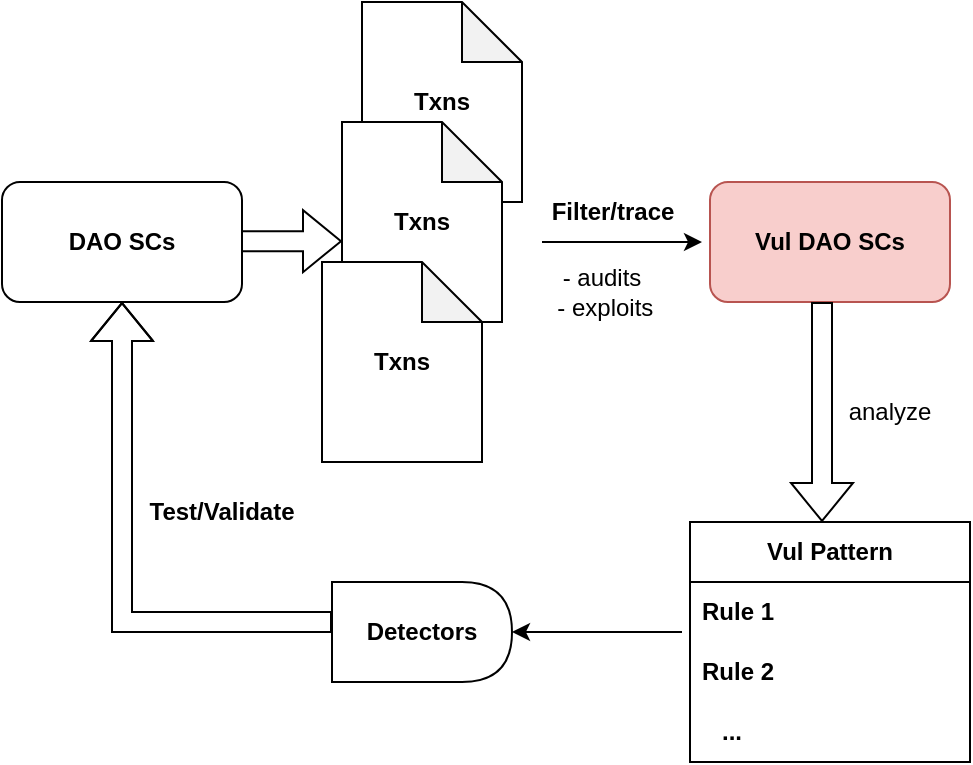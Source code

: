 <mxfile version="21.2.1" type="github">
  <diagram name="第 1 页" id="H7Pksx4FEguPrZrJgaQ-">
    <mxGraphModel dx="1728" dy="930" grid="0" gridSize="10" guides="1" tooltips="1" connect="1" arrows="1" fold="1" page="1" pageScale="1" pageWidth="827" pageHeight="1169" math="0" shadow="0">
      <root>
        <mxCell id="0" />
        <mxCell id="1" parent="0" />
        <mxCell id="O6xP8KyloNP_YQb4rTPc-7" value="&lt;b style=&quot;border-color: var(--border-color);&quot;&gt;Txns&lt;/b&gt;" style="shape=note;whiteSpace=wrap;html=1;backgroundOutline=1;darkOpacity=0.05;" vertex="1" parent="1">
          <mxGeometry x="240" y="180" width="80" height="100" as="geometry" />
        </mxCell>
        <mxCell id="O6xP8KyloNP_YQb4rTPc-2" value="" style="shape=flexArrow;endArrow=classic;html=1;rounded=0;" edge="1" parent="1">
          <mxGeometry width="50" height="50" relative="1" as="geometry">
            <mxPoint x="160" y="299.58" as="sourcePoint" />
            <mxPoint x="230" y="299.58" as="targetPoint" />
          </mxGeometry>
        </mxCell>
        <mxCell id="O6xP8KyloNP_YQb4rTPc-1" value="DAO SCs" style="rounded=1;whiteSpace=wrap;html=1;fontStyle=1" vertex="1" parent="1">
          <mxGeometry x="60" y="270" width="120" height="60" as="geometry" />
        </mxCell>
        <mxCell id="O6xP8KyloNP_YQb4rTPc-3" value="&lt;b&gt;Txns&lt;/b&gt;" style="shape=note;whiteSpace=wrap;html=1;backgroundOutline=1;darkOpacity=0.05;" vertex="1" parent="1">
          <mxGeometry x="230" y="240" width="80" height="100" as="geometry" />
        </mxCell>
        <mxCell id="O6xP8KyloNP_YQb4rTPc-4" value="" style="endArrow=classic;html=1;rounded=0;" edge="1" parent="1">
          <mxGeometry width="50" height="50" relative="1" as="geometry">
            <mxPoint x="330" y="300" as="sourcePoint" />
            <mxPoint x="410" y="300" as="targetPoint" />
          </mxGeometry>
        </mxCell>
        <mxCell id="O6xP8KyloNP_YQb4rTPc-5" value="Filter/trace" style="text;html=1;align=center;verticalAlign=middle;resizable=0;points=[];autosize=1;strokeColor=none;fillColor=none;fontStyle=1" vertex="1" parent="1">
          <mxGeometry x="325" y="270" width="80" height="30" as="geometry" />
        </mxCell>
        <mxCell id="O6xP8KyloNP_YQb4rTPc-6" value="&lt;b style=&quot;border-color: var(--border-color);&quot;&gt;Txns&lt;/b&gt;" style="shape=note;whiteSpace=wrap;html=1;backgroundOutline=1;darkOpacity=0.05;" vertex="1" parent="1">
          <mxGeometry x="220" y="310" width="80" height="100" as="geometry" />
        </mxCell>
        <mxCell id="O6xP8KyloNP_YQb4rTPc-8" value="- audits&lt;br&gt;&amp;nbsp;- exploits" style="text;html=1;strokeColor=none;fillColor=none;align=center;verticalAlign=middle;whiteSpace=wrap;rounded=0;" vertex="1" parent="1">
          <mxGeometry x="330" y="310" width="60" height="30" as="geometry" />
        </mxCell>
        <mxCell id="O6xP8KyloNP_YQb4rTPc-9" value="Vul DAO SCs" style="rounded=1;whiteSpace=wrap;html=1;fontStyle=1;fillColor=#f8cecc;strokeColor=#b85450;" vertex="1" parent="1">
          <mxGeometry x="414" y="270" width="120" height="60" as="geometry" />
        </mxCell>
        <mxCell id="O6xP8KyloNP_YQb4rTPc-13" value="Vul Pattern" style="swimlane;fontStyle=1;childLayout=stackLayout;horizontal=1;startSize=30;horizontalStack=0;resizeParent=1;resizeParentMax=0;resizeLast=0;collapsible=1;marginBottom=0;whiteSpace=wrap;html=1;" vertex="1" parent="1">
          <mxGeometry x="404" y="440" width="140" height="120" as="geometry">
            <mxRectangle x="414" y="400" width="60" height="30" as="alternateBounds" />
          </mxGeometry>
        </mxCell>
        <mxCell id="O6xP8KyloNP_YQb4rTPc-23" value="" style="endArrow=classic;html=1;rounded=0;" edge="1" parent="O6xP8KyloNP_YQb4rTPc-13" target="O6xP8KyloNP_YQb4rTPc-22">
          <mxGeometry width="50" height="50" relative="1" as="geometry">
            <mxPoint x="-4" y="55" as="sourcePoint" />
            <mxPoint x="46" y="10" as="targetPoint" />
          </mxGeometry>
        </mxCell>
        <mxCell id="O6xP8KyloNP_YQb4rTPc-14" value="Rule 1" style="text;strokeColor=none;fillColor=none;align=left;verticalAlign=middle;spacingLeft=4;spacingRight=4;overflow=hidden;points=[[0,0.5],[1,0.5]];portConstraint=eastwest;rotatable=0;whiteSpace=wrap;html=1;fontStyle=1" vertex="1" parent="O6xP8KyloNP_YQb4rTPc-13">
          <mxGeometry y="30" width="140" height="30" as="geometry" />
        </mxCell>
        <mxCell id="O6xP8KyloNP_YQb4rTPc-15" value="Rule 2" style="text;strokeColor=none;fillColor=none;align=left;verticalAlign=middle;spacingLeft=4;spacingRight=4;overflow=hidden;points=[[0,0.5],[1,0.5]];portConstraint=eastwest;rotatable=0;whiteSpace=wrap;html=1;fontStyle=1" vertex="1" parent="O6xP8KyloNP_YQb4rTPc-13">
          <mxGeometry y="60" width="140" height="30" as="geometry" />
        </mxCell>
        <mxCell id="O6xP8KyloNP_YQb4rTPc-16" value="&amp;nbsp; &amp;nbsp;..." style="text;strokeColor=none;fillColor=none;align=left;verticalAlign=middle;spacingLeft=4;spacingRight=4;overflow=hidden;points=[[0,0.5],[1,0.5]];portConstraint=eastwest;rotatable=0;whiteSpace=wrap;html=1;fontStyle=1" vertex="1" parent="O6xP8KyloNP_YQb4rTPc-13">
          <mxGeometry y="90" width="140" height="30" as="geometry" />
        </mxCell>
        <mxCell id="O6xP8KyloNP_YQb4rTPc-18" value="" style="shape=flexArrow;endArrow=classic;html=1;rounded=0;" edge="1" parent="1">
          <mxGeometry width="50" height="50" relative="1" as="geometry">
            <mxPoint x="470" y="330" as="sourcePoint" />
            <mxPoint x="470" y="440" as="targetPoint" />
          </mxGeometry>
        </mxCell>
        <mxCell id="O6xP8KyloNP_YQb4rTPc-19" value="analyze" style="text;html=1;strokeColor=none;fillColor=none;align=center;verticalAlign=middle;whiteSpace=wrap;rounded=0;" vertex="1" parent="1">
          <mxGeometry x="474" y="370" width="60" height="30" as="geometry" />
        </mxCell>
        <mxCell id="O6xP8KyloNP_YQb4rTPc-22" value="&lt;b&gt;Detectors&lt;/b&gt;" style="shape=delay;whiteSpace=wrap;html=1;" vertex="1" parent="1">
          <mxGeometry x="225" y="470" width="90" height="50" as="geometry" />
        </mxCell>
        <mxCell id="O6xP8KyloNP_YQb4rTPc-24" value="" style="shape=flexArrow;endArrow=classic;html=1;rounded=0;entryX=0.5;entryY=1;entryDx=0;entryDy=0;" edge="1" parent="1" target="O6xP8KyloNP_YQb4rTPc-1">
          <mxGeometry width="50" height="50" relative="1" as="geometry">
            <mxPoint x="225" y="490" as="sourcePoint" />
            <mxPoint x="120" y="330" as="targetPoint" />
            <Array as="points">
              <mxPoint x="120" y="490" />
              <mxPoint x="120" y="480" />
              <mxPoint x="120" y="460" />
            </Array>
          </mxGeometry>
        </mxCell>
        <mxCell id="O6xP8KyloNP_YQb4rTPc-25" value="&lt;b&gt;Test/Validate&lt;/b&gt;" style="text;html=1;strokeColor=none;fillColor=none;align=center;verticalAlign=middle;whiteSpace=wrap;rounded=0;" vertex="1" parent="1">
          <mxGeometry x="140" y="420" width="60" height="30" as="geometry" />
        </mxCell>
      </root>
    </mxGraphModel>
  </diagram>
</mxfile>
